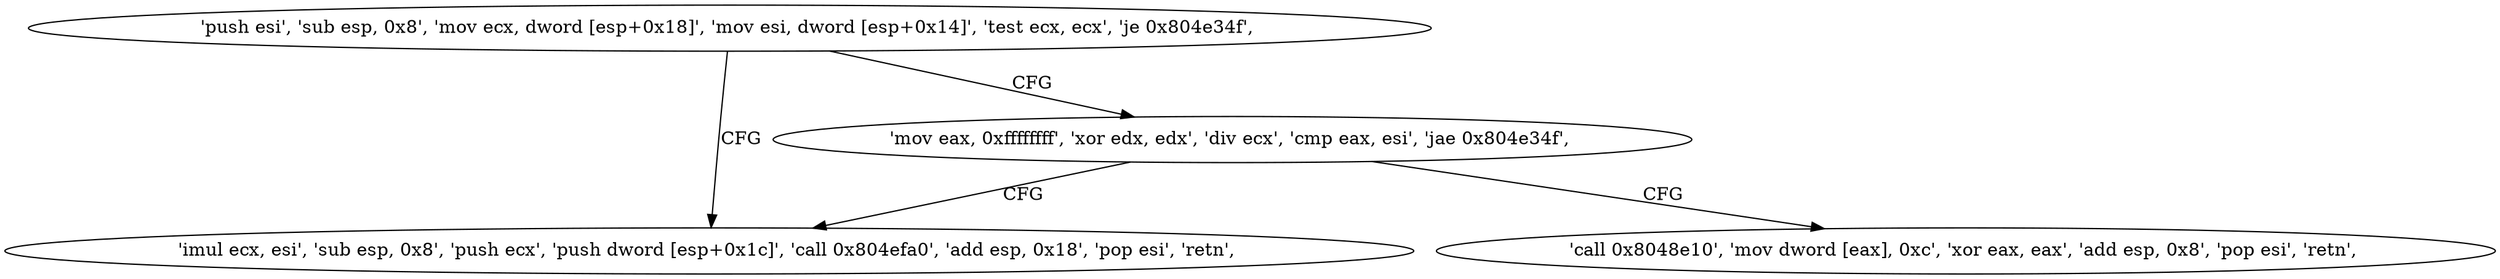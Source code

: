 digraph "func" {
"134538016" [label = "'push esi', 'sub esp, 0x8', 'mov ecx, dword [esp+0x18]', 'mov esi, dword [esp+0x14]', 'test ecx, ecx', 'je 0x804e34f', " ]
"134538063" [label = "'imul ecx, esi', 'sub esp, 0x8', 'push ecx', 'push dword [esp+0x1c]', 'call 0x804efa0', 'add esp, 0x18', 'pop esi', 'retn', " ]
"134538032" [label = "'mov eax, 0xffffffff', 'xor edx, edx', 'div ecx', 'cmp eax, esi', 'jae 0x804e34f', " ]
"134538045" [label = "'call 0x8048e10', 'mov dword [eax], 0xc', 'xor eax, eax', 'add esp, 0x8', 'pop esi', 'retn', " ]
"134538016" -> "134538063" [ label = "CFG" ]
"134538016" -> "134538032" [ label = "CFG" ]
"134538032" -> "134538063" [ label = "CFG" ]
"134538032" -> "134538045" [ label = "CFG" ]
}
